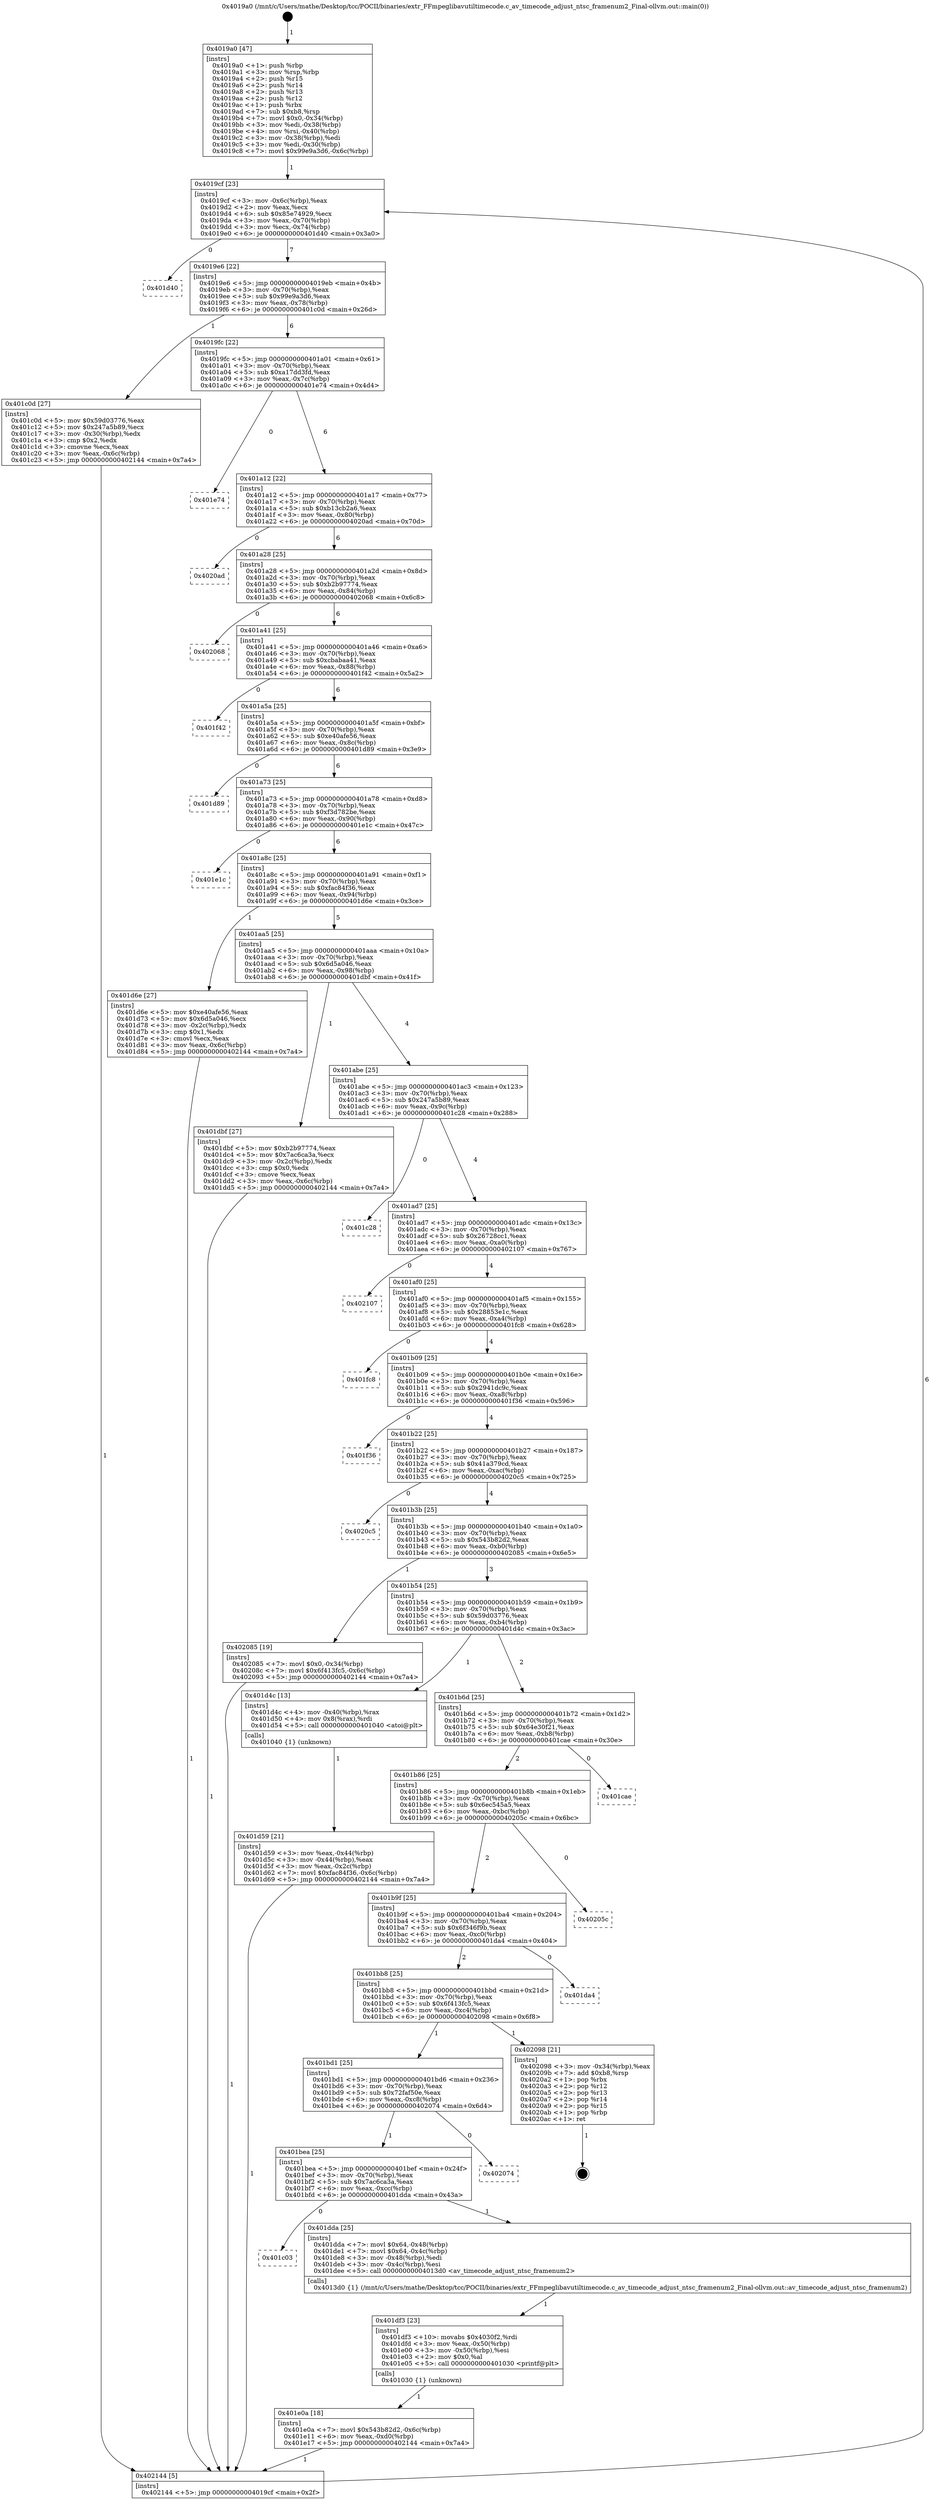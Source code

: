 digraph "0x4019a0" {
  label = "0x4019a0 (/mnt/c/Users/mathe/Desktop/tcc/POCII/binaries/extr_FFmpeglibavutiltimecode.c_av_timecode_adjust_ntsc_framenum2_Final-ollvm.out::main(0))"
  labelloc = "t"
  node[shape=record]

  Entry [label="",width=0.3,height=0.3,shape=circle,fillcolor=black,style=filled]
  "0x4019cf" [label="{
     0x4019cf [23]\l
     | [instrs]\l
     &nbsp;&nbsp;0x4019cf \<+3\>: mov -0x6c(%rbp),%eax\l
     &nbsp;&nbsp;0x4019d2 \<+2\>: mov %eax,%ecx\l
     &nbsp;&nbsp;0x4019d4 \<+6\>: sub $0x85e74929,%ecx\l
     &nbsp;&nbsp;0x4019da \<+3\>: mov %eax,-0x70(%rbp)\l
     &nbsp;&nbsp;0x4019dd \<+3\>: mov %ecx,-0x74(%rbp)\l
     &nbsp;&nbsp;0x4019e0 \<+6\>: je 0000000000401d40 \<main+0x3a0\>\l
  }"]
  "0x401d40" [label="{
     0x401d40\l
  }", style=dashed]
  "0x4019e6" [label="{
     0x4019e6 [22]\l
     | [instrs]\l
     &nbsp;&nbsp;0x4019e6 \<+5\>: jmp 00000000004019eb \<main+0x4b\>\l
     &nbsp;&nbsp;0x4019eb \<+3\>: mov -0x70(%rbp),%eax\l
     &nbsp;&nbsp;0x4019ee \<+5\>: sub $0x99e9a3d6,%eax\l
     &nbsp;&nbsp;0x4019f3 \<+3\>: mov %eax,-0x78(%rbp)\l
     &nbsp;&nbsp;0x4019f6 \<+6\>: je 0000000000401c0d \<main+0x26d\>\l
  }"]
  Exit [label="",width=0.3,height=0.3,shape=circle,fillcolor=black,style=filled,peripheries=2]
  "0x401c0d" [label="{
     0x401c0d [27]\l
     | [instrs]\l
     &nbsp;&nbsp;0x401c0d \<+5\>: mov $0x59d03776,%eax\l
     &nbsp;&nbsp;0x401c12 \<+5\>: mov $0x247a5b89,%ecx\l
     &nbsp;&nbsp;0x401c17 \<+3\>: mov -0x30(%rbp),%edx\l
     &nbsp;&nbsp;0x401c1a \<+3\>: cmp $0x2,%edx\l
     &nbsp;&nbsp;0x401c1d \<+3\>: cmovne %ecx,%eax\l
     &nbsp;&nbsp;0x401c20 \<+3\>: mov %eax,-0x6c(%rbp)\l
     &nbsp;&nbsp;0x401c23 \<+5\>: jmp 0000000000402144 \<main+0x7a4\>\l
  }"]
  "0x4019fc" [label="{
     0x4019fc [22]\l
     | [instrs]\l
     &nbsp;&nbsp;0x4019fc \<+5\>: jmp 0000000000401a01 \<main+0x61\>\l
     &nbsp;&nbsp;0x401a01 \<+3\>: mov -0x70(%rbp),%eax\l
     &nbsp;&nbsp;0x401a04 \<+5\>: sub $0xa17dd3fd,%eax\l
     &nbsp;&nbsp;0x401a09 \<+3\>: mov %eax,-0x7c(%rbp)\l
     &nbsp;&nbsp;0x401a0c \<+6\>: je 0000000000401e74 \<main+0x4d4\>\l
  }"]
  "0x402144" [label="{
     0x402144 [5]\l
     | [instrs]\l
     &nbsp;&nbsp;0x402144 \<+5\>: jmp 00000000004019cf \<main+0x2f\>\l
  }"]
  "0x4019a0" [label="{
     0x4019a0 [47]\l
     | [instrs]\l
     &nbsp;&nbsp;0x4019a0 \<+1\>: push %rbp\l
     &nbsp;&nbsp;0x4019a1 \<+3\>: mov %rsp,%rbp\l
     &nbsp;&nbsp;0x4019a4 \<+2\>: push %r15\l
     &nbsp;&nbsp;0x4019a6 \<+2\>: push %r14\l
     &nbsp;&nbsp;0x4019a8 \<+2\>: push %r13\l
     &nbsp;&nbsp;0x4019aa \<+2\>: push %r12\l
     &nbsp;&nbsp;0x4019ac \<+1\>: push %rbx\l
     &nbsp;&nbsp;0x4019ad \<+7\>: sub $0xb8,%rsp\l
     &nbsp;&nbsp;0x4019b4 \<+7\>: movl $0x0,-0x34(%rbp)\l
     &nbsp;&nbsp;0x4019bb \<+3\>: mov %edi,-0x38(%rbp)\l
     &nbsp;&nbsp;0x4019be \<+4\>: mov %rsi,-0x40(%rbp)\l
     &nbsp;&nbsp;0x4019c2 \<+3\>: mov -0x38(%rbp),%edi\l
     &nbsp;&nbsp;0x4019c5 \<+3\>: mov %edi,-0x30(%rbp)\l
     &nbsp;&nbsp;0x4019c8 \<+7\>: movl $0x99e9a3d6,-0x6c(%rbp)\l
  }"]
  "0x401e0a" [label="{
     0x401e0a [18]\l
     | [instrs]\l
     &nbsp;&nbsp;0x401e0a \<+7\>: movl $0x543b82d2,-0x6c(%rbp)\l
     &nbsp;&nbsp;0x401e11 \<+6\>: mov %eax,-0xd0(%rbp)\l
     &nbsp;&nbsp;0x401e17 \<+5\>: jmp 0000000000402144 \<main+0x7a4\>\l
  }"]
  "0x401e74" [label="{
     0x401e74\l
  }", style=dashed]
  "0x401a12" [label="{
     0x401a12 [22]\l
     | [instrs]\l
     &nbsp;&nbsp;0x401a12 \<+5\>: jmp 0000000000401a17 \<main+0x77\>\l
     &nbsp;&nbsp;0x401a17 \<+3\>: mov -0x70(%rbp),%eax\l
     &nbsp;&nbsp;0x401a1a \<+5\>: sub $0xb13cb2a6,%eax\l
     &nbsp;&nbsp;0x401a1f \<+3\>: mov %eax,-0x80(%rbp)\l
     &nbsp;&nbsp;0x401a22 \<+6\>: je 00000000004020ad \<main+0x70d\>\l
  }"]
  "0x401df3" [label="{
     0x401df3 [23]\l
     | [instrs]\l
     &nbsp;&nbsp;0x401df3 \<+10\>: movabs $0x4030f2,%rdi\l
     &nbsp;&nbsp;0x401dfd \<+3\>: mov %eax,-0x50(%rbp)\l
     &nbsp;&nbsp;0x401e00 \<+3\>: mov -0x50(%rbp),%esi\l
     &nbsp;&nbsp;0x401e03 \<+2\>: mov $0x0,%al\l
     &nbsp;&nbsp;0x401e05 \<+5\>: call 0000000000401030 \<printf@plt\>\l
     | [calls]\l
     &nbsp;&nbsp;0x401030 \{1\} (unknown)\l
  }"]
  "0x4020ad" [label="{
     0x4020ad\l
  }", style=dashed]
  "0x401a28" [label="{
     0x401a28 [25]\l
     | [instrs]\l
     &nbsp;&nbsp;0x401a28 \<+5\>: jmp 0000000000401a2d \<main+0x8d\>\l
     &nbsp;&nbsp;0x401a2d \<+3\>: mov -0x70(%rbp),%eax\l
     &nbsp;&nbsp;0x401a30 \<+5\>: sub $0xb2b97774,%eax\l
     &nbsp;&nbsp;0x401a35 \<+6\>: mov %eax,-0x84(%rbp)\l
     &nbsp;&nbsp;0x401a3b \<+6\>: je 0000000000402068 \<main+0x6c8\>\l
  }"]
  "0x401c03" [label="{
     0x401c03\l
  }", style=dashed]
  "0x402068" [label="{
     0x402068\l
  }", style=dashed]
  "0x401a41" [label="{
     0x401a41 [25]\l
     | [instrs]\l
     &nbsp;&nbsp;0x401a41 \<+5\>: jmp 0000000000401a46 \<main+0xa6\>\l
     &nbsp;&nbsp;0x401a46 \<+3\>: mov -0x70(%rbp),%eax\l
     &nbsp;&nbsp;0x401a49 \<+5\>: sub $0xcbabaa41,%eax\l
     &nbsp;&nbsp;0x401a4e \<+6\>: mov %eax,-0x88(%rbp)\l
     &nbsp;&nbsp;0x401a54 \<+6\>: je 0000000000401f42 \<main+0x5a2\>\l
  }"]
  "0x401dda" [label="{
     0x401dda [25]\l
     | [instrs]\l
     &nbsp;&nbsp;0x401dda \<+7\>: movl $0x64,-0x48(%rbp)\l
     &nbsp;&nbsp;0x401de1 \<+7\>: movl $0x64,-0x4c(%rbp)\l
     &nbsp;&nbsp;0x401de8 \<+3\>: mov -0x48(%rbp),%edi\l
     &nbsp;&nbsp;0x401deb \<+3\>: mov -0x4c(%rbp),%esi\l
     &nbsp;&nbsp;0x401dee \<+5\>: call 00000000004013d0 \<av_timecode_adjust_ntsc_framenum2\>\l
     | [calls]\l
     &nbsp;&nbsp;0x4013d0 \{1\} (/mnt/c/Users/mathe/Desktop/tcc/POCII/binaries/extr_FFmpeglibavutiltimecode.c_av_timecode_adjust_ntsc_framenum2_Final-ollvm.out::av_timecode_adjust_ntsc_framenum2)\l
  }"]
  "0x401f42" [label="{
     0x401f42\l
  }", style=dashed]
  "0x401a5a" [label="{
     0x401a5a [25]\l
     | [instrs]\l
     &nbsp;&nbsp;0x401a5a \<+5\>: jmp 0000000000401a5f \<main+0xbf\>\l
     &nbsp;&nbsp;0x401a5f \<+3\>: mov -0x70(%rbp),%eax\l
     &nbsp;&nbsp;0x401a62 \<+5\>: sub $0xe40afe56,%eax\l
     &nbsp;&nbsp;0x401a67 \<+6\>: mov %eax,-0x8c(%rbp)\l
     &nbsp;&nbsp;0x401a6d \<+6\>: je 0000000000401d89 \<main+0x3e9\>\l
  }"]
  "0x401bea" [label="{
     0x401bea [25]\l
     | [instrs]\l
     &nbsp;&nbsp;0x401bea \<+5\>: jmp 0000000000401bef \<main+0x24f\>\l
     &nbsp;&nbsp;0x401bef \<+3\>: mov -0x70(%rbp),%eax\l
     &nbsp;&nbsp;0x401bf2 \<+5\>: sub $0x7ac6ca3a,%eax\l
     &nbsp;&nbsp;0x401bf7 \<+6\>: mov %eax,-0xcc(%rbp)\l
     &nbsp;&nbsp;0x401bfd \<+6\>: je 0000000000401dda \<main+0x43a\>\l
  }"]
  "0x401d89" [label="{
     0x401d89\l
  }", style=dashed]
  "0x401a73" [label="{
     0x401a73 [25]\l
     | [instrs]\l
     &nbsp;&nbsp;0x401a73 \<+5\>: jmp 0000000000401a78 \<main+0xd8\>\l
     &nbsp;&nbsp;0x401a78 \<+3\>: mov -0x70(%rbp),%eax\l
     &nbsp;&nbsp;0x401a7b \<+5\>: sub $0xf3d782be,%eax\l
     &nbsp;&nbsp;0x401a80 \<+6\>: mov %eax,-0x90(%rbp)\l
     &nbsp;&nbsp;0x401a86 \<+6\>: je 0000000000401e1c \<main+0x47c\>\l
  }"]
  "0x402074" [label="{
     0x402074\l
  }", style=dashed]
  "0x401e1c" [label="{
     0x401e1c\l
  }", style=dashed]
  "0x401a8c" [label="{
     0x401a8c [25]\l
     | [instrs]\l
     &nbsp;&nbsp;0x401a8c \<+5\>: jmp 0000000000401a91 \<main+0xf1\>\l
     &nbsp;&nbsp;0x401a91 \<+3\>: mov -0x70(%rbp),%eax\l
     &nbsp;&nbsp;0x401a94 \<+5\>: sub $0xfac84f36,%eax\l
     &nbsp;&nbsp;0x401a99 \<+6\>: mov %eax,-0x94(%rbp)\l
     &nbsp;&nbsp;0x401a9f \<+6\>: je 0000000000401d6e \<main+0x3ce\>\l
  }"]
  "0x401bd1" [label="{
     0x401bd1 [25]\l
     | [instrs]\l
     &nbsp;&nbsp;0x401bd1 \<+5\>: jmp 0000000000401bd6 \<main+0x236\>\l
     &nbsp;&nbsp;0x401bd6 \<+3\>: mov -0x70(%rbp),%eax\l
     &nbsp;&nbsp;0x401bd9 \<+5\>: sub $0x72faf50e,%eax\l
     &nbsp;&nbsp;0x401bde \<+6\>: mov %eax,-0xc8(%rbp)\l
     &nbsp;&nbsp;0x401be4 \<+6\>: je 0000000000402074 \<main+0x6d4\>\l
  }"]
  "0x401d6e" [label="{
     0x401d6e [27]\l
     | [instrs]\l
     &nbsp;&nbsp;0x401d6e \<+5\>: mov $0xe40afe56,%eax\l
     &nbsp;&nbsp;0x401d73 \<+5\>: mov $0x6d5a046,%ecx\l
     &nbsp;&nbsp;0x401d78 \<+3\>: mov -0x2c(%rbp),%edx\l
     &nbsp;&nbsp;0x401d7b \<+3\>: cmp $0x1,%edx\l
     &nbsp;&nbsp;0x401d7e \<+3\>: cmovl %ecx,%eax\l
     &nbsp;&nbsp;0x401d81 \<+3\>: mov %eax,-0x6c(%rbp)\l
     &nbsp;&nbsp;0x401d84 \<+5\>: jmp 0000000000402144 \<main+0x7a4\>\l
  }"]
  "0x401aa5" [label="{
     0x401aa5 [25]\l
     | [instrs]\l
     &nbsp;&nbsp;0x401aa5 \<+5\>: jmp 0000000000401aaa \<main+0x10a\>\l
     &nbsp;&nbsp;0x401aaa \<+3\>: mov -0x70(%rbp),%eax\l
     &nbsp;&nbsp;0x401aad \<+5\>: sub $0x6d5a046,%eax\l
     &nbsp;&nbsp;0x401ab2 \<+6\>: mov %eax,-0x98(%rbp)\l
     &nbsp;&nbsp;0x401ab8 \<+6\>: je 0000000000401dbf \<main+0x41f\>\l
  }"]
  "0x402098" [label="{
     0x402098 [21]\l
     | [instrs]\l
     &nbsp;&nbsp;0x402098 \<+3\>: mov -0x34(%rbp),%eax\l
     &nbsp;&nbsp;0x40209b \<+7\>: add $0xb8,%rsp\l
     &nbsp;&nbsp;0x4020a2 \<+1\>: pop %rbx\l
     &nbsp;&nbsp;0x4020a3 \<+2\>: pop %r12\l
     &nbsp;&nbsp;0x4020a5 \<+2\>: pop %r13\l
     &nbsp;&nbsp;0x4020a7 \<+2\>: pop %r14\l
     &nbsp;&nbsp;0x4020a9 \<+2\>: pop %r15\l
     &nbsp;&nbsp;0x4020ab \<+1\>: pop %rbp\l
     &nbsp;&nbsp;0x4020ac \<+1\>: ret\l
  }"]
  "0x401dbf" [label="{
     0x401dbf [27]\l
     | [instrs]\l
     &nbsp;&nbsp;0x401dbf \<+5\>: mov $0xb2b97774,%eax\l
     &nbsp;&nbsp;0x401dc4 \<+5\>: mov $0x7ac6ca3a,%ecx\l
     &nbsp;&nbsp;0x401dc9 \<+3\>: mov -0x2c(%rbp),%edx\l
     &nbsp;&nbsp;0x401dcc \<+3\>: cmp $0x0,%edx\l
     &nbsp;&nbsp;0x401dcf \<+3\>: cmove %ecx,%eax\l
     &nbsp;&nbsp;0x401dd2 \<+3\>: mov %eax,-0x6c(%rbp)\l
     &nbsp;&nbsp;0x401dd5 \<+5\>: jmp 0000000000402144 \<main+0x7a4\>\l
  }"]
  "0x401abe" [label="{
     0x401abe [25]\l
     | [instrs]\l
     &nbsp;&nbsp;0x401abe \<+5\>: jmp 0000000000401ac3 \<main+0x123\>\l
     &nbsp;&nbsp;0x401ac3 \<+3\>: mov -0x70(%rbp),%eax\l
     &nbsp;&nbsp;0x401ac6 \<+5\>: sub $0x247a5b89,%eax\l
     &nbsp;&nbsp;0x401acb \<+6\>: mov %eax,-0x9c(%rbp)\l
     &nbsp;&nbsp;0x401ad1 \<+6\>: je 0000000000401c28 \<main+0x288\>\l
  }"]
  "0x401bb8" [label="{
     0x401bb8 [25]\l
     | [instrs]\l
     &nbsp;&nbsp;0x401bb8 \<+5\>: jmp 0000000000401bbd \<main+0x21d\>\l
     &nbsp;&nbsp;0x401bbd \<+3\>: mov -0x70(%rbp),%eax\l
     &nbsp;&nbsp;0x401bc0 \<+5\>: sub $0x6f413fc5,%eax\l
     &nbsp;&nbsp;0x401bc5 \<+6\>: mov %eax,-0xc4(%rbp)\l
     &nbsp;&nbsp;0x401bcb \<+6\>: je 0000000000402098 \<main+0x6f8\>\l
  }"]
  "0x401c28" [label="{
     0x401c28\l
  }", style=dashed]
  "0x401ad7" [label="{
     0x401ad7 [25]\l
     | [instrs]\l
     &nbsp;&nbsp;0x401ad7 \<+5\>: jmp 0000000000401adc \<main+0x13c\>\l
     &nbsp;&nbsp;0x401adc \<+3\>: mov -0x70(%rbp),%eax\l
     &nbsp;&nbsp;0x401adf \<+5\>: sub $0x26728cc1,%eax\l
     &nbsp;&nbsp;0x401ae4 \<+6\>: mov %eax,-0xa0(%rbp)\l
     &nbsp;&nbsp;0x401aea \<+6\>: je 0000000000402107 \<main+0x767\>\l
  }"]
  "0x401da4" [label="{
     0x401da4\l
  }", style=dashed]
  "0x402107" [label="{
     0x402107\l
  }", style=dashed]
  "0x401af0" [label="{
     0x401af0 [25]\l
     | [instrs]\l
     &nbsp;&nbsp;0x401af0 \<+5\>: jmp 0000000000401af5 \<main+0x155\>\l
     &nbsp;&nbsp;0x401af5 \<+3\>: mov -0x70(%rbp),%eax\l
     &nbsp;&nbsp;0x401af8 \<+5\>: sub $0x28853e1c,%eax\l
     &nbsp;&nbsp;0x401afd \<+6\>: mov %eax,-0xa4(%rbp)\l
     &nbsp;&nbsp;0x401b03 \<+6\>: je 0000000000401fc8 \<main+0x628\>\l
  }"]
  "0x401b9f" [label="{
     0x401b9f [25]\l
     | [instrs]\l
     &nbsp;&nbsp;0x401b9f \<+5\>: jmp 0000000000401ba4 \<main+0x204\>\l
     &nbsp;&nbsp;0x401ba4 \<+3\>: mov -0x70(%rbp),%eax\l
     &nbsp;&nbsp;0x401ba7 \<+5\>: sub $0x6f346f9b,%eax\l
     &nbsp;&nbsp;0x401bac \<+6\>: mov %eax,-0xc0(%rbp)\l
     &nbsp;&nbsp;0x401bb2 \<+6\>: je 0000000000401da4 \<main+0x404\>\l
  }"]
  "0x401fc8" [label="{
     0x401fc8\l
  }", style=dashed]
  "0x401b09" [label="{
     0x401b09 [25]\l
     | [instrs]\l
     &nbsp;&nbsp;0x401b09 \<+5\>: jmp 0000000000401b0e \<main+0x16e\>\l
     &nbsp;&nbsp;0x401b0e \<+3\>: mov -0x70(%rbp),%eax\l
     &nbsp;&nbsp;0x401b11 \<+5\>: sub $0x2941dc9c,%eax\l
     &nbsp;&nbsp;0x401b16 \<+6\>: mov %eax,-0xa8(%rbp)\l
     &nbsp;&nbsp;0x401b1c \<+6\>: je 0000000000401f36 \<main+0x596\>\l
  }"]
  "0x40205c" [label="{
     0x40205c\l
  }", style=dashed]
  "0x401f36" [label="{
     0x401f36\l
  }", style=dashed]
  "0x401b22" [label="{
     0x401b22 [25]\l
     | [instrs]\l
     &nbsp;&nbsp;0x401b22 \<+5\>: jmp 0000000000401b27 \<main+0x187\>\l
     &nbsp;&nbsp;0x401b27 \<+3\>: mov -0x70(%rbp),%eax\l
     &nbsp;&nbsp;0x401b2a \<+5\>: sub $0x41a379cd,%eax\l
     &nbsp;&nbsp;0x401b2f \<+6\>: mov %eax,-0xac(%rbp)\l
     &nbsp;&nbsp;0x401b35 \<+6\>: je 00000000004020c5 \<main+0x725\>\l
  }"]
  "0x401b86" [label="{
     0x401b86 [25]\l
     | [instrs]\l
     &nbsp;&nbsp;0x401b86 \<+5\>: jmp 0000000000401b8b \<main+0x1eb\>\l
     &nbsp;&nbsp;0x401b8b \<+3\>: mov -0x70(%rbp),%eax\l
     &nbsp;&nbsp;0x401b8e \<+5\>: sub $0x6ec545a5,%eax\l
     &nbsp;&nbsp;0x401b93 \<+6\>: mov %eax,-0xbc(%rbp)\l
     &nbsp;&nbsp;0x401b99 \<+6\>: je 000000000040205c \<main+0x6bc\>\l
  }"]
  "0x4020c5" [label="{
     0x4020c5\l
  }", style=dashed]
  "0x401b3b" [label="{
     0x401b3b [25]\l
     | [instrs]\l
     &nbsp;&nbsp;0x401b3b \<+5\>: jmp 0000000000401b40 \<main+0x1a0\>\l
     &nbsp;&nbsp;0x401b40 \<+3\>: mov -0x70(%rbp),%eax\l
     &nbsp;&nbsp;0x401b43 \<+5\>: sub $0x543b82d2,%eax\l
     &nbsp;&nbsp;0x401b48 \<+6\>: mov %eax,-0xb0(%rbp)\l
     &nbsp;&nbsp;0x401b4e \<+6\>: je 0000000000402085 \<main+0x6e5\>\l
  }"]
  "0x401cae" [label="{
     0x401cae\l
  }", style=dashed]
  "0x402085" [label="{
     0x402085 [19]\l
     | [instrs]\l
     &nbsp;&nbsp;0x402085 \<+7\>: movl $0x0,-0x34(%rbp)\l
     &nbsp;&nbsp;0x40208c \<+7\>: movl $0x6f413fc5,-0x6c(%rbp)\l
     &nbsp;&nbsp;0x402093 \<+5\>: jmp 0000000000402144 \<main+0x7a4\>\l
  }"]
  "0x401b54" [label="{
     0x401b54 [25]\l
     | [instrs]\l
     &nbsp;&nbsp;0x401b54 \<+5\>: jmp 0000000000401b59 \<main+0x1b9\>\l
     &nbsp;&nbsp;0x401b59 \<+3\>: mov -0x70(%rbp),%eax\l
     &nbsp;&nbsp;0x401b5c \<+5\>: sub $0x59d03776,%eax\l
     &nbsp;&nbsp;0x401b61 \<+6\>: mov %eax,-0xb4(%rbp)\l
     &nbsp;&nbsp;0x401b67 \<+6\>: je 0000000000401d4c \<main+0x3ac\>\l
  }"]
  "0x401d59" [label="{
     0x401d59 [21]\l
     | [instrs]\l
     &nbsp;&nbsp;0x401d59 \<+3\>: mov %eax,-0x44(%rbp)\l
     &nbsp;&nbsp;0x401d5c \<+3\>: mov -0x44(%rbp),%eax\l
     &nbsp;&nbsp;0x401d5f \<+3\>: mov %eax,-0x2c(%rbp)\l
     &nbsp;&nbsp;0x401d62 \<+7\>: movl $0xfac84f36,-0x6c(%rbp)\l
     &nbsp;&nbsp;0x401d69 \<+5\>: jmp 0000000000402144 \<main+0x7a4\>\l
  }"]
  "0x401d4c" [label="{
     0x401d4c [13]\l
     | [instrs]\l
     &nbsp;&nbsp;0x401d4c \<+4\>: mov -0x40(%rbp),%rax\l
     &nbsp;&nbsp;0x401d50 \<+4\>: mov 0x8(%rax),%rdi\l
     &nbsp;&nbsp;0x401d54 \<+5\>: call 0000000000401040 \<atoi@plt\>\l
     | [calls]\l
     &nbsp;&nbsp;0x401040 \{1\} (unknown)\l
  }"]
  "0x401b6d" [label="{
     0x401b6d [25]\l
     | [instrs]\l
     &nbsp;&nbsp;0x401b6d \<+5\>: jmp 0000000000401b72 \<main+0x1d2\>\l
     &nbsp;&nbsp;0x401b72 \<+3\>: mov -0x70(%rbp),%eax\l
     &nbsp;&nbsp;0x401b75 \<+5\>: sub $0x64e30f21,%eax\l
     &nbsp;&nbsp;0x401b7a \<+6\>: mov %eax,-0xb8(%rbp)\l
     &nbsp;&nbsp;0x401b80 \<+6\>: je 0000000000401cae \<main+0x30e\>\l
  }"]
  Entry -> "0x4019a0" [label=" 1"]
  "0x4019cf" -> "0x401d40" [label=" 0"]
  "0x4019cf" -> "0x4019e6" [label=" 7"]
  "0x402098" -> Exit [label=" 1"]
  "0x4019e6" -> "0x401c0d" [label=" 1"]
  "0x4019e6" -> "0x4019fc" [label=" 6"]
  "0x401c0d" -> "0x402144" [label=" 1"]
  "0x4019a0" -> "0x4019cf" [label=" 1"]
  "0x402144" -> "0x4019cf" [label=" 6"]
  "0x402085" -> "0x402144" [label=" 1"]
  "0x4019fc" -> "0x401e74" [label=" 0"]
  "0x4019fc" -> "0x401a12" [label=" 6"]
  "0x401e0a" -> "0x402144" [label=" 1"]
  "0x401a12" -> "0x4020ad" [label=" 0"]
  "0x401a12" -> "0x401a28" [label=" 6"]
  "0x401df3" -> "0x401e0a" [label=" 1"]
  "0x401a28" -> "0x402068" [label=" 0"]
  "0x401a28" -> "0x401a41" [label=" 6"]
  "0x401dda" -> "0x401df3" [label=" 1"]
  "0x401a41" -> "0x401f42" [label=" 0"]
  "0x401a41" -> "0x401a5a" [label=" 6"]
  "0x401bea" -> "0x401c03" [label=" 0"]
  "0x401a5a" -> "0x401d89" [label=" 0"]
  "0x401a5a" -> "0x401a73" [label=" 6"]
  "0x401bea" -> "0x401dda" [label=" 1"]
  "0x401a73" -> "0x401e1c" [label=" 0"]
  "0x401a73" -> "0x401a8c" [label=" 6"]
  "0x401bd1" -> "0x401bea" [label=" 1"]
  "0x401a8c" -> "0x401d6e" [label=" 1"]
  "0x401a8c" -> "0x401aa5" [label=" 5"]
  "0x401bd1" -> "0x402074" [label=" 0"]
  "0x401aa5" -> "0x401dbf" [label=" 1"]
  "0x401aa5" -> "0x401abe" [label=" 4"]
  "0x401bb8" -> "0x401bd1" [label=" 1"]
  "0x401abe" -> "0x401c28" [label=" 0"]
  "0x401abe" -> "0x401ad7" [label=" 4"]
  "0x401bb8" -> "0x402098" [label=" 1"]
  "0x401ad7" -> "0x402107" [label=" 0"]
  "0x401ad7" -> "0x401af0" [label=" 4"]
  "0x401b9f" -> "0x401bb8" [label=" 2"]
  "0x401af0" -> "0x401fc8" [label=" 0"]
  "0x401af0" -> "0x401b09" [label=" 4"]
  "0x401b9f" -> "0x401da4" [label=" 0"]
  "0x401b09" -> "0x401f36" [label=" 0"]
  "0x401b09" -> "0x401b22" [label=" 4"]
  "0x401b86" -> "0x401b9f" [label=" 2"]
  "0x401b22" -> "0x4020c5" [label=" 0"]
  "0x401b22" -> "0x401b3b" [label=" 4"]
  "0x401b86" -> "0x40205c" [label=" 0"]
  "0x401b3b" -> "0x402085" [label=" 1"]
  "0x401b3b" -> "0x401b54" [label=" 3"]
  "0x401b6d" -> "0x401b86" [label=" 2"]
  "0x401b54" -> "0x401d4c" [label=" 1"]
  "0x401b54" -> "0x401b6d" [label=" 2"]
  "0x401d4c" -> "0x401d59" [label=" 1"]
  "0x401d59" -> "0x402144" [label=" 1"]
  "0x401d6e" -> "0x402144" [label=" 1"]
  "0x401dbf" -> "0x402144" [label=" 1"]
  "0x401b6d" -> "0x401cae" [label=" 0"]
}
